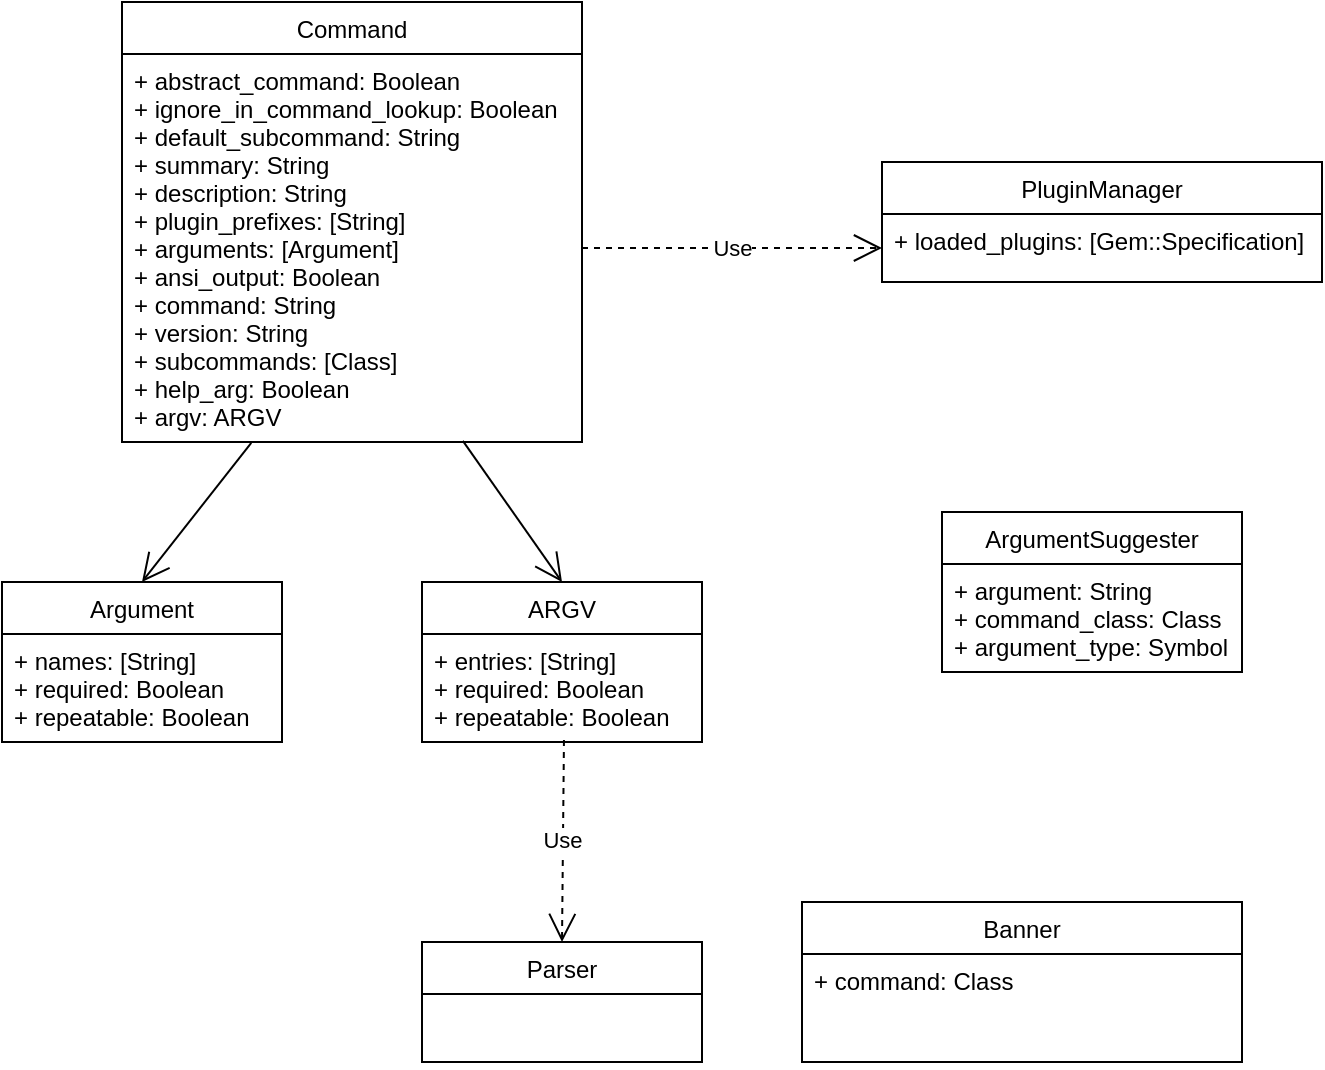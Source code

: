 <mxfile version="15.7.3" type="github">
  <diagram id="GLSMctoERfL2l0AfNuec" name="Page-1">
    <mxGraphModel dx="1188" dy="643" grid="1" gridSize="10" guides="1" tooltips="1" connect="1" arrows="1" fold="1" page="1" pageScale="1" pageWidth="827" pageHeight="1169" math="0" shadow="0">
      <root>
        <mxCell id="0" />
        <mxCell id="1" parent="0" />
        <mxCell id="fm9e9En8npvXoQngV2XS-1" value="Argument" style="swimlane;fontStyle=0;childLayout=stackLayout;horizontal=1;startSize=26;fillColor=none;horizontalStack=0;resizeParent=1;resizeParentMax=0;resizeLast=0;collapsible=1;marginBottom=0;" vertex="1" parent="1">
          <mxGeometry x="160" y="540" width="140" height="80" as="geometry" />
        </mxCell>
        <mxCell id="fm9e9En8npvXoQngV2XS-4" value="+ names: [String]&#xa;+ required: Boolean&#xa;+ repeatable: Boolean" style="text;strokeColor=none;fillColor=none;align=left;verticalAlign=top;spacingLeft=4;spacingRight=4;overflow=hidden;rotatable=0;points=[[0,0.5],[1,0.5]];portConstraint=eastwest;" vertex="1" parent="fm9e9En8npvXoQngV2XS-1">
          <mxGeometry y="26" width="140" height="54" as="geometry" />
        </mxCell>
        <mxCell id="fm9e9En8npvXoQngV2XS-5" value="ARGV" style="swimlane;fontStyle=0;childLayout=stackLayout;horizontal=1;startSize=26;fillColor=none;horizontalStack=0;resizeParent=1;resizeParentMax=0;resizeLast=0;collapsible=1;marginBottom=0;" vertex="1" parent="1">
          <mxGeometry x="370" y="540" width="140" height="80" as="geometry" />
        </mxCell>
        <mxCell id="fm9e9En8npvXoQngV2XS-6" value="+ entries: [String]&#xa;+ required: Boolean&#xa;+ repeatable: Boolean" style="text;strokeColor=none;fillColor=none;align=left;verticalAlign=top;spacingLeft=4;spacingRight=4;overflow=hidden;rotatable=0;points=[[0,0.5],[1,0.5]];portConstraint=eastwest;" vertex="1" parent="fm9e9En8npvXoQngV2XS-5">
          <mxGeometry y="26" width="140" height="54" as="geometry" />
        </mxCell>
        <mxCell id="fm9e9En8npvXoQngV2XS-7" value="Parser" style="swimlane;fontStyle=0;childLayout=stackLayout;horizontal=1;startSize=26;fillColor=none;horizontalStack=0;resizeParent=1;resizeParentMax=0;resizeLast=0;collapsible=1;marginBottom=0;" vertex="1" parent="1">
          <mxGeometry x="370" y="720" width="140" height="60" as="geometry" />
        </mxCell>
        <mxCell id="fm9e9En8npvXoQngV2XS-10" value="Use" style="endArrow=open;endSize=12;dashed=1;html=1;rounded=0;exitX=0.507;exitY=0.981;exitDx=0;exitDy=0;exitPerimeter=0;entryX=0.5;entryY=0;entryDx=0;entryDy=0;" edge="1" parent="1" source="fm9e9En8npvXoQngV2XS-6" target="fm9e9En8npvXoQngV2XS-7">
          <mxGeometry width="160" relative="1" as="geometry">
            <mxPoint x="270" y="710" as="sourcePoint" />
            <mxPoint x="430" y="710" as="targetPoint" />
          </mxGeometry>
        </mxCell>
        <mxCell id="fm9e9En8npvXoQngV2XS-11" value="Command" style="swimlane;fontStyle=0;childLayout=stackLayout;horizontal=1;startSize=26;fillColor=none;horizontalStack=0;resizeParent=1;resizeParentMax=0;resizeLast=0;collapsible=1;marginBottom=0;" vertex="1" parent="1">
          <mxGeometry x="220" y="250" width="230" height="220" as="geometry" />
        </mxCell>
        <mxCell id="fm9e9En8npvXoQngV2XS-12" value="+ abstract_command: Boolean&#xa;+ ignore_in_command_lookup: Boolean&#xa;+ default_subcommand: String&#xa;+ summary: String&#xa;+ description: String &#xa;+ plugin_prefixes: [String]&#xa;+ arguments: [Argument]&#xa;+ ansi_output: Boolean&#xa;+ command: String&#xa;+ version: String&#xa;+ subcommands: [Class]&#xa;+ help_arg: Boolean&#xa;+ argv: ARGV" style="text;strokeColor=none;fillColor=none;align=left;verticalAlign=top;spacingLeft=4;spacingRight=4;overflow=hidden;rotatable=0;points=[[0,0.5],[1,0.5]];portConstraint=eastwest;" vertex="1" parent="fm9e9En8npvXoQngV2XS-11">
          <mxGeometry y="26" width="230" height="194" as="geometry" />
        </mxCell>
        <mxCell id="fm9e9En8npvXoQngV2XS-17" value="" style="endArrow=open;endFill=1;endSize=12;html=1;rounded=0;entryX=0.5;entryY=0;entryDx=0;entryDy=0;exitX=0.281;exitY=1.002;exitDx=0;exitDy=0;exitPerimeter=0;" edge="1" parent="1" source="fm9e9En8npvXoQngV2XS-12" target="fm9e9En8npvXoQngV2XS-1">
          <mxGeometry width="160" relative="1" as="geometry">
            <mxPoint x="421" y="450" as="sourcePoint" />
            <mxPoint x="581" y="450" as="targetPoint" />
          </mxGeometry>
        </mxCell>
        <mxCell id="fm9e9En8npvXoQngV2XS-18" value="" style="endArrow=open;endFill=1;endSize=12;html=1;rounded=0;exitX=0.741;exitY=0.997;exitDx=0;exitDy=0;exitPerimeter=0;entryX=0.5;entryY=0;entryDx=0;entryDy=0;" edge="1" parent="1" source="fm9e9En8npvXoQngV2XS-12" target="fm9e9En8npvXoQngV2XS-5">
          <mxGeometry width="160" relative="1" as="geometry">
            <mxPoint x="421" y="450" as="sourcePoint" />
            <mxPoint x="581" y="450" as="targetPoint" />
          </mxGeometry>
        </mxCell>
        <mxCell id="fm9e9En8npvXoQngV2XS-19" value="PluginManager" style="swimlane;fontStyle=0;childLayout=stackLayout;horizontal=1;startSize=26;fillColor=none;horizontalStack=0;resizeParent=1;resizeParentMax=0;resizeLast=0;collapsible=1;marginBottom=0;" vertex="1" parent="1">
          <mxGeometry x="600" y="330" width="220" height="60" as="geometry" />
        </mxCell>
        <mxCell id="fm9e9En8npvXoQngV2XS-20" value="+ loaded_plugins: [Gem::Specification]" style="text;strokeColor=none;fillColor=none;align=left;verticalAlign=top;spacingLeft=4;spacingRight=4;overflow=hidden;rotatable=0;points=[[0,0.5],[1,0.5]];portConstraint=eastwest;" vertex="1" parent="fm9e9En8npvXoQngV2XS-19">
          <mxGeometry y="26" width="220" height="34" as="geometry" />
        </mxCell>
        <mxCell id="fm9e9En8npvXoQngV2XS-21" value="Use" style="endArrow=open;endSize=12;dashed=1;html=1;rounded=0;exitX=1;exitY=0.5;exitDx=0;exitDy=0;entryX=0;entryY=0.5;entryDx=0;entryDy=0;" edge="1" parent="1" source="fm9e9En8npvXoQngV2XS-12" target="fm9e9En8npvXoQngV2XS-20">
          <mxGeometry width="160" relative="1" as="geometry">
            <mxPoint x="470" y="450.0" as="sourcePoint" />
            <mxPoint x="570" y="370" as="targetPoint" />
          </mxGeometry>
        </mxCell>
        <mxCell id="fm9e9En8npvXoQngV2XS-22" value="ArgumentSuggester" style="swimlane;fontStyle=0;childLayout=stackLayout;horizontal=1;startSize=26;fillColor=none;horizontalStack=0;resizeParent=1;resizeParentMax=0;resizeLast=0;collapsible=1;marginBottom=0;" vertex="1" parent="1">
          <mxGeometry x="630" y="505" width="150" height="80" as="geometry" />
        </mxCell>
        <mxCell id="fm9e9En8npvXoQngV2XS-23" value="+ argument: String&#xa;+ command_class: Class&#xa;+ argument_type: Symbol" style="text;strokeColor=none;fillColor=none;align=left;verticalAlign=top;spacingLeft=4;spacingRight=4;overflow=hidden;rotatable=0;points=[[0,0.5],[1,0.5]];portConstraint=eastwest;" vertex="1" parent="fm9e9En8npvXoQngV2XS-22">
          <mxGeometry y="26" width="150" height="54" as="geometry" />
        </mxCell>
        <mxCell id="fm9e9En8npvXoQngV2XS-24" value="Banner" style="swimlane;fontStyle=0;childLayout=stackLayout;horizontal=1;startSize=26;fillColor=none;horizontalStack=0;resizeParent=1;resizeParentMax=0;resizeLast=0;collapsible=1;marginBottom=0;" vertex="1" parent="1">
          <mxGeometry x="560" y="700" width="220" height="80" as="geometry" />
        </mxCell>
        <mxCell id="fm9e9En8npvXoQngV2XS-25" value="+ command: Class" style="text;strokeColor=none;fillColor=none;align=left;verticalAlign=top;spacingLeft=4;spacingRight=4;overflow=hidden;rotatable=0;points=[[0,0.5],[1,0.5]];portConstraint=eastwest;" vertex="1" parent="fm9e9En8npvXoQngV2XS-24">
          <mxGeometry y="26" width="220" height="54" as="geometry" />
        </mxCell>
      </root>
    </mxGraphModel>
  </diagram>
</mxfile>
